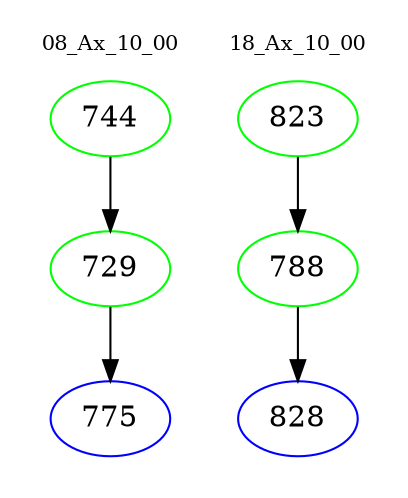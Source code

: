 digraph{
subgraph cluster_0 {
color = white
label = "08_Ax_10_00";
fontsize=10;
T0_744 [label="744", color="green"]
T0_744 -> T0_729 [color="black"]
T0_729 [label="729", color="green"]
T0_729 -> T0_775 [color="black"]
T0_775 [label="775", color="blue"]
}
subgraph cluster_1 {
color = white
label = "18_Ax_10_00";
fontsize=10;
T1_823 [label="823", color="green"]
T1_823 -> T1_788 [color="black"]
T1_788 [label="788", color="green"]
T1_788 -> T1_828 [color="black"]
T1_828 [label="828", color="blue"]
}
}
